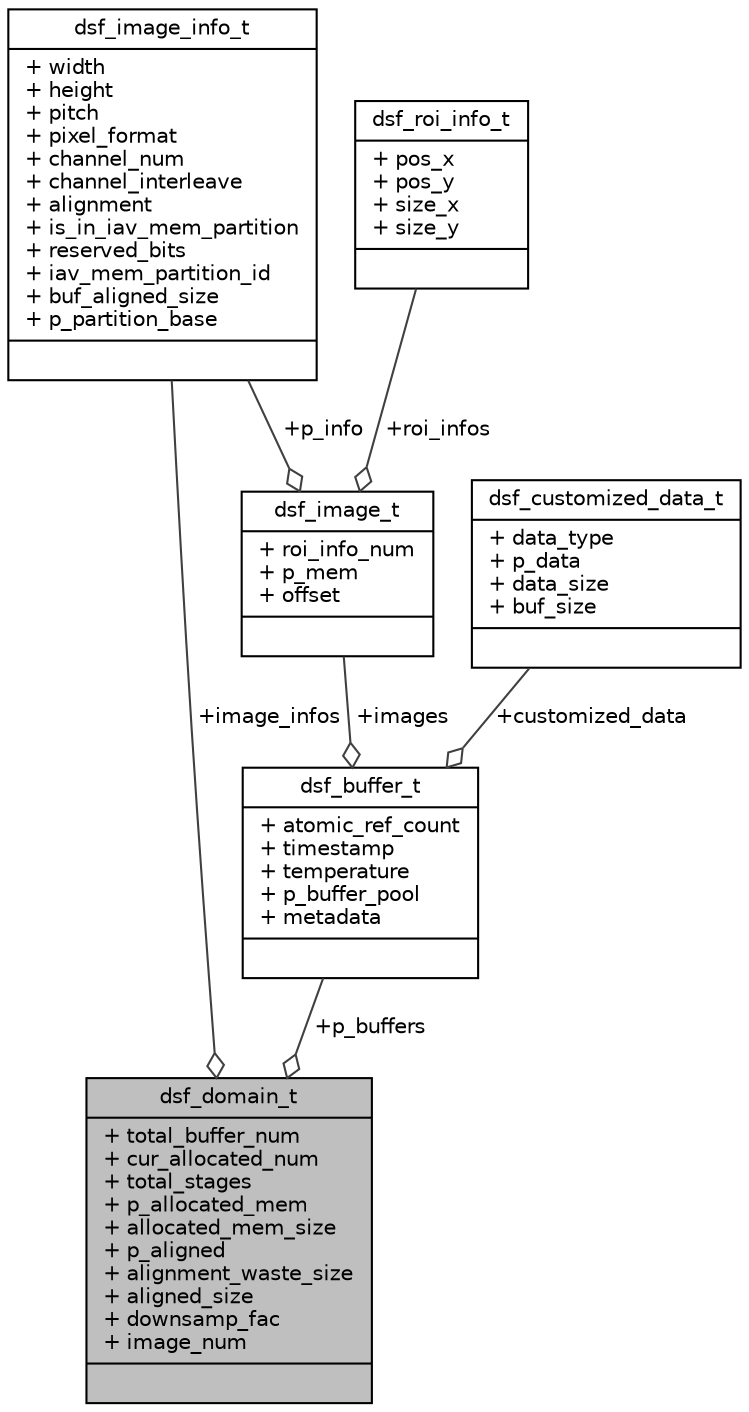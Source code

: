 digraph "dsf_domain_t"
{
 // INTERACTIVE_SVG=YES
 // LATEX_PDF_SIZE
  bgcolor="transparent";
  edge [fontname="Helvetica",fontsize="10",labelfontname="Helvetica",labelfontsize="10"];
  node [fontname="Helvetica",fontsize="10",shape=record];
  Node1 [label="{dsf_domain_t\n|+ total_buffer_num\l+ cur_allocated_num\l+ total_stages\l+ p_allocated_mem\l+ allocated_mem_size\l+ p_aligned\l+ alignment_waste_size\l+ aligned_size\l+ downsamp_fac\l+ image_num\l|}",height=0.2,width=0.4,color="black", fillcolor="grey75", style="filled", fontcolor="black",tooltip=" "];
  Node2 -> Node1 [color="grey25",fontsize="10",style="solid",label=" +p_buffers" ,arrowhead="odiamond",fontname="Helvetica"];
  Node2 [label="{dsf_buffer_t\n|+ atomic_ref_count\l+ timestamp\l+ temperature\l+ p_buffer_pool\l+ metadata\l|}",height=0.2,width=0.4,color="black",URL="$d7/d23/structdsf__buffer__t.html",tooltip=" "];
  Node3 -> Node2 [color="grey25",fontsize="10",style="solid",label=" +images" ,arrowhead="odiamond",fontname="Helvetica"];
  Node3 [label="{dsf_image_t\n|+ roi_info_num\l+ p_mem\l+ offset\l|}",height=0.2,width=0.4,color="black",URL="$d4/da2/structdsf__image__t.html",tooltip=" "];
  Node4 -> Node3 [color="grey25",fontsize="10",style="solid",label=" +p_info" ,arrowhead="odiamond",fontname="Helvetica"];
  Node4 [label="{dsf_image_info_t\n|+ width\l+ height\l+ pitch\l+ pixel_format\l+ channel_num\l+ channel_interleave\l+ alignment\l+ is_in_iav_mem_partition\l+ reserved_bits\l+ iav_mem_partition_id\l+ buf_aligned_size\l+ p_partition_base\l|}",height=0.2,width=0.4,color="black",URL="$d7/d80/structdsf__image__info__t.html",tooltip=" "];
  Node5 -> Node3 [color="grey25",fontsize="10",style="solid",label=" +roi_infos" ,arrowhead="odiamond",fontname="Helvetica"];
  Node5 [label="{dsf_roi_info_t\n|+ pos_x\l+ pos_y\l+ size_x\l+ size_y\l|}",height=0.2,width=0.4,color="black",URL="$df/d3c/structdsf__roi__info__t.html",tooltip=" "];
  Node6 -> Node2 [color="grey25",fontsize="10",style="solid",label=" +customized_data" ,arrowhead="odiamond",fontname="Helvetica"];
  Node6 [label="{dsf_customized_data_t\n|+ data_type\l+ p_data\l+ data_size\l+ buf_size\l|}",height=0.2,width=0.4,color="black",URL="$d9/d74/structdsf__customized__data__t.html",tooltip=" "];
  Node4 -> Node1 [color="grey25",fontsize="10",style="solid",label=" +image_infos" ,arrowhead="odiamond",fontname="Helvetica"];
}
